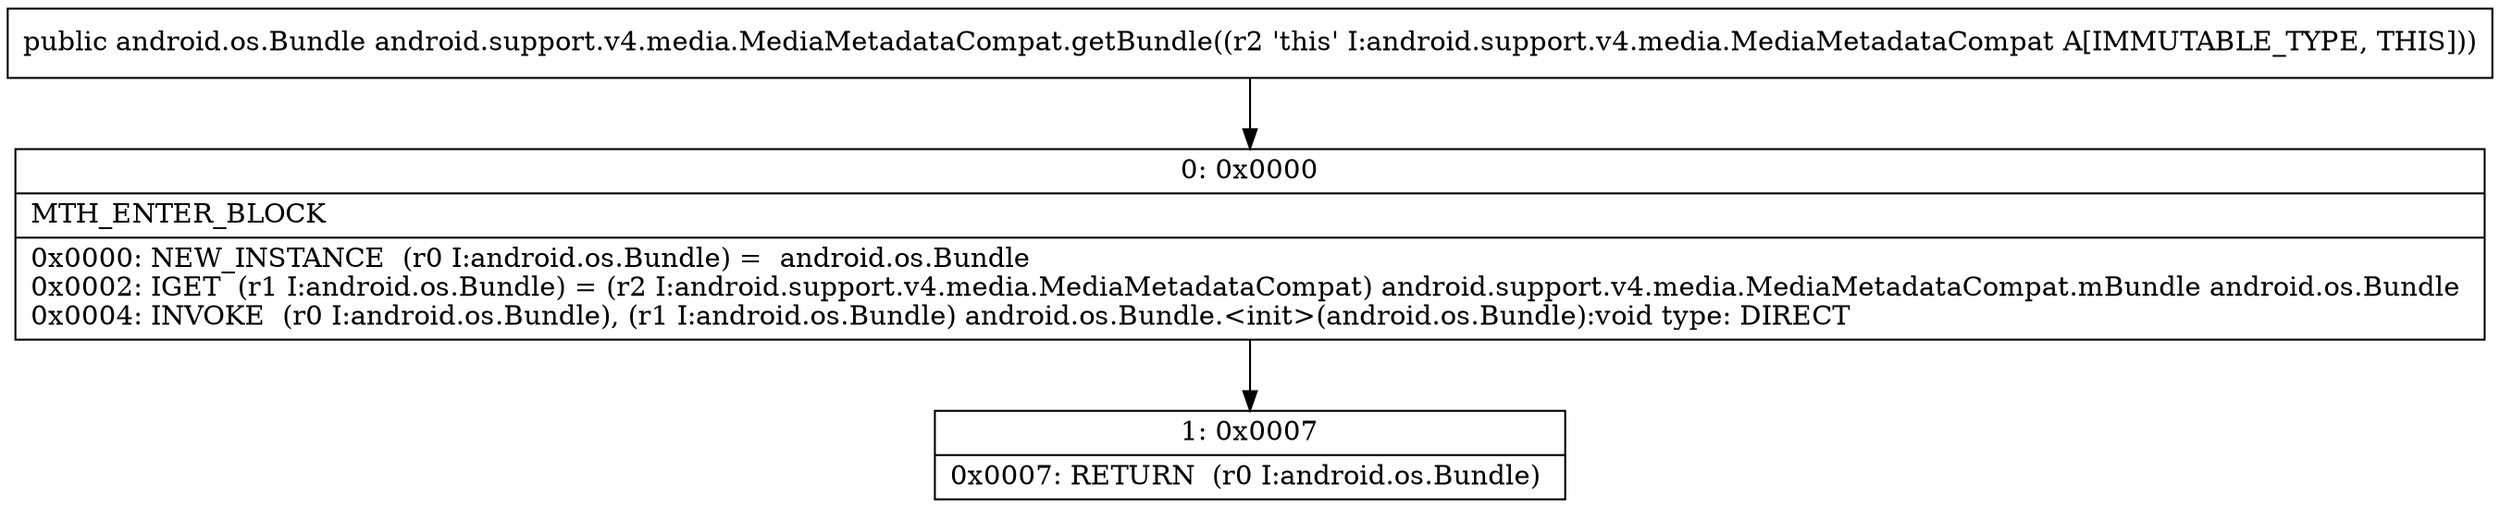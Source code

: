 digraph "CFG forandroid.support.v4.media.MediaMetadataCompat.getBundle()Landroid\/os\/Bundle;" {
Node_0 [shape=record,label="{0\:\ 0x0000|MTH_ENTER_BLOCK\l|0x0000: NEW_INSTANCE  (r0 I:android.os.Bundle) =  android.os.Bundle \l0x0002: IGET  (r1 I:android.os.Bundle) = (r2 I:android.support.v4.media.MediaMetadataCompat) android.support.v4.media.MediaMetadataCompat.mBundle android.os.Bundle \l0x0004: INVOKE  (r0 I:android.os.Bundle), (r1 I:android.os.Bundle) android.os.Bundle.\<init\>(android.os.Bundle):void type: DIRECT \l}"];
Node_1 [shape=record,label="{1\:\ 0x0007|0x0007: RETURN  (r0 I:android.os.Bundle) \l}"];
MethodNode[shape=record,label="{public android.os.Bundle android.support.v4.media.MediaMetadataCompat.getBundle((r2 'this' I:android.support.v4.media.MediaMetadataCompat A[IMMUTABLE_TYPE, THIS])) }"];
MethodNode -> Node_0;
Node_0 -> Node_1;
}

